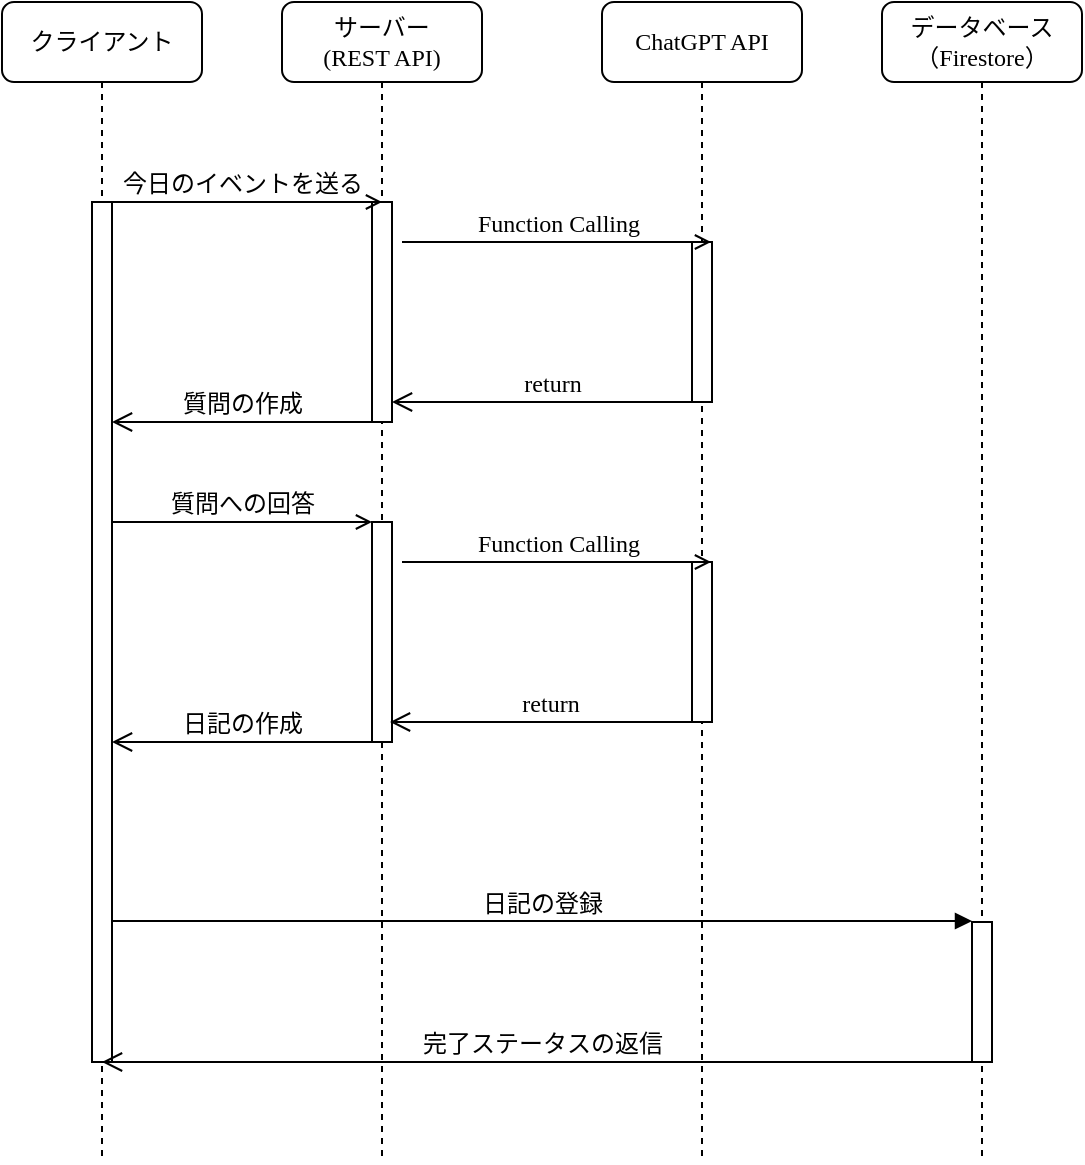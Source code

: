 <mxfile version="21.5.2" type="device">
  <diagram name="Page-1" id="13e1069c-82ec-6db2-03f1-153e76fe0fe0">
    <mxGraphModel dx="794" dy="413" grid="1" gridSize="10" guides="1" tooltips="1" connect="1" arrows="1" fold="1" page="1" pageScale="1" pageWidth="1100" pageHeight="850" background="none" math="0" shadow="0">
      <root>
        <mxCell id="0" />
        <mxCell id="1" parent="0" />
        <mxCell id="7baba1c4bc27f4b0-2" value="サーバー&lt;br&gt;(REST API)" style="shape=umlLifeline;perimeter=lifelinePerimeter;whiteSpace=wrap;html=1;container=1;collapsible=0;recursiveResize=0;outlineConnect=0;rounded=1;shadow=0;comic=0;labelBackgroundColor=none;strokeWidth=1;fontFamily=Verdana;fontSize=12;align=center;" parent="1" vertex="1">
          <mxGeometry x="240" y="80" width="100" height="580" as="geometry" />
        </mxCell>
        <mxCell id="7baba1c4bc27f4b0-10" value="" style="html=1;points=[];perimeter=orthogonalPerimeter;rounded=0;shadow=0;comic=0;labelBackgroundColor=none;strokeWidth=1;fontFamily=Verdana;fontSize=12;align=center;" parent="7baba1c4bc27f4b0-2" vertex="1">
          <mxGeometry x="45" y="100" width="10" height="110" as="geometry" />
        </mxCell>
        <mxCell id="U9_jM5iMcZSWBVQ2wkio-16" value="" style="html=1;points=[];perimeter=orthogonalPerimeter;rounded=0;shadow=0;comic=0;labelBackgroundColor=none;strokeWidth=1;fontFamily=Verdana;fontSize=12;align=center;" vertex="1" parent="7baba1c4bc27f4b0-2">
          <mxGeometry x="45" y="260" width="10" height="110" as="geometry" />
        </mxCell>
        <mxCell id="U9_jM5iMcZSWBVQ2wkio-23" value="return" style="html=1;verticalAlign=bottom;endArrow=open;endSize=8;labelBackgroundColor=none;fontFamily=Verdana;fontSize=12;edgeStyle=elbowEdgeStyle;elbow=vertical;entryX=0.9;entryY=0.906;entryDx=0;entryDy=0;entryPerimeter=0;" edge="1" parent="7baba1c4bc27f4b0-2">
          <mxGeometry relative="1" as="geometry">
            <mxPoint x="55" y="200" as="targetPoint" />
            <Array as="points">
              <mxPoint x="136" y="200" />
              <mxPoint x="166" y="200" />
            </Array>
            <mxPoint x="215.5" y="200" as="sourcePoint" />
          </mxGeometry>
        </mxCell>
        <mxCell id="7baba1c4bc27f4b0-3" value="ChatGPT API" style="shape=umlLifeline;perimeter=lifelinePerimeter;whiteSpace=wrap;html=1;container=1;collapsible=0;recursiveResize=0;outlineConnect=0;rounded=1;shadow=0;comic=0;labelBackgroundColor=none;strokeWidth=1;fontFamily=Verdana;fontSize=12;align=center;" parent="1" vertex="1">
          <mxGeometry x="400" y="80" width="100" height="580" as="geometry" />
        </mxCell>
        <mxCell id="7baba1c4bc27f4b0-13" value="" style="html=1;points=[];perimeter=orthogonalPerimeter;rounded=0;shadow=0;comic=0;labelBackgroundColor=none;strokeWidth=1;fontFamily=Verdana;fontSize=12;align=center;" parent="7baba1c4bc27f4b0-3" vertex="1">
          <mxGeometry x="45" y="120" width="10" height="80" as="geometry" />
        </mxCell>
        <mxCell id="U9_jM5iMcZSWBVQ2wkio-17" value="" style="html=1;points=[];perimeter=orthogonalPerimeter;rounded=0;shadow=0;comic=0;labelBackgroundColor=none;strokeWidth=1;fontFamily=Verdana;fontSize=12;align=center;" vertex="1" parent="7baba1c4bc27f4b0-3">
          <mxGeometry x="45" y="280" width="10" height="80" as="geometry" />
        </mxCell>
        <mxCell id="7baba1c4bc27f4b0-4" value="データベース&lt;br style=&quot;border-color: var(--border-color);&quot;&gt;（Firestore）" style="shape=umlLifeline;perimeter=lifelinePerimeter;whiteSpace=wrap;html=1;container=1;collapsible=0;recursiveResize=0;outlineConnect=0;rounded=1;shadow=0;comic=0;labelBackgroundColor=none;strokeWidth=1;fontFamily=Verdana;fontSize=12;align=center;" parent="1" vertex="1">
          <mxGeometry x="540" y="80" width="100" height="580" as="geometry" />
        </mxCell>
        <mxCell id="7baba1c4bc27f4b0-8" value="クライアント" style="shape=umlLifeline;perimeter=lifelinePerimeter;whiteSpace=wrap;html=1;container=1;collapsible=0;recursiveResize=0;outlineConnect=0;rounded=1;shadow=0;comic=0;labelBackgroundColor=none;strokeWidth=1;fontFamily=Verdana;fontSize=12;align=center;" parent="1" vertex="1">
          <mxGeometry x="100" y="80" width="100" height="580" as="geometry" />
        </mxCell>
        <mxCell id="7baba1c4bc27f4b0-9" value="" style="html=1;points=[];perimeter=orthogonalPerimeter;rounded=0;shadow=0;comic=0;labelBackgroundColor=none;strokeWidth=1;fontFamily=Verdana;fontSize=12;align=center;" parent="7baba1c4bc27f4b0-8" vertex="1">
          <mxGeometry x="45" y="100" width="10" height="430" as="geometry" />
        </mxCell>
        <mxCell id="U9_jM5iMcZSWBVQ2wkio-18" value="質問への回答" style="html=1;verticalAlign=bottom;endArrow=open;entryX=0;entryY=0;labelBackgroundColor=none;fontFamily=Verdana;fontSize=12;edgeStyle=elbowEdgeStyle;elbow=vertical;endFill=0;" edge="1" parent="7baba1c4bc27f4b0-8">
          <mxGeometry relative="1" as="geometry">
            <mxPoint x="55" y="260" as="sourcePoint" />
            <mxPoint x="185" y="260.0" as="targetPoint" />
          </mxGeometry>
        </mxCell>
        <mxCell id="U9_jM5iMcZSWBVQ2wkio-24" value="質問の作成" style="html=1;verticalAlign=bottom;endArrow=open;endSize=8;labelBackgroundColor=none;fontFamily=Verdana;fontSize=12;edgeStyle=elbowEdgeStyle;elbow=vertical;" edge="1" parent="7baba1c4bc27f4b0-8">
          <mxGeometry relative="1" as="geometry">
            <mxPoint x="55" y="210" as="targetPoint" />
            <Array as="points">
              <mxPoint x="85" y="210" />
              <mxPoint x="130" y="210" />
              <mxPoint x="160" y="210" />
            </Array>
            <mxPoint x="184.5" y="210" as="sourcePoint" />
            <mxPoint as="offset" />
          </mxGeometry>
        </mxCell>
        <mxCell id="U9_jM5iMcZSWBVQ2wkio-19" value="日記の作成" style="html=1;verticalAlign=bottom;endArrow=open;endSize=8;labelBackgroundColor=none;fontFamily=Verdana;fontSize=12;edgeStyle=elbowEdgeStyle;elbow=vertical;" edge="1" parent="7baba1c4bc27f4b0-8">
          <mxGeometry relative="1" as="geometry">
            <mxPoint x="55" y="370" as="targetPoint" />
            <Array as="points">
              <mxPoint x="130" y="370" />
              <mxPoint x="160" y="370" />
            </Array>
            <mxPoint x="185" y="370" as="sourcePoint" />
            <mxPoint as="offset" />
          </mxGeometry>
        </mxCell>
        <mxCell id="7baba1c4bc27f4b0-22" value="" style="html=1;points=[];perimeter=orthogonalPerimeter;rounded=0;shadow=0;comic=0;labelBackgroundColor=none;strokeWidth=1;fontFamily=Verdana;fontSize=12;align=center;" parent="1" vertex="1">
          <mxGeometry x="585" y="540" width="10" height="70" as="geometry" />
        </mxCell>
        <mxCell id="7baba1c4bc27f4b0-23" value="日記の登録" style="html=1;verticalAlign=bottom;endArrow=block;entryX=0;entryY=0;labelBackgroundColor=none;fontFamily=Verdana;fontSize=12;" parent="1" edge="1">
          <mxGeometry relative="1" as="geometry">
            <mxPoint x="155" y="539.5" as="sourcePoint" />
            <mxPoint x="585" y="539.5" as="targetPoint" />
          </mxGeometry>
        </mxCell>
        <mxCell id="7baba1c4bc27f4b0-11" value="今日のイベントを送る" style="html=1;verticalAlign=bottom;endArrow=open;entryX=0;entryY=0;labelBackgroundColor=none;fontFamily=Verdana;fontSize=12;edgeStyle=elbowEdgeStyle;elbow=vertical;endFill=0;" parent="1" source="7baba1c4bc27f4b0-8" edge="1">
          <mxGeometry relative="1" as="geometry">
            <mxPoint x="160" y="180" as="sourcePoint" />
            <mxPoint x="290" y="180.0" as="targetPoint" />
          </mxGeometry>
        </mxCell>
        <mxCell id="U9_jM5iMcZSWBVQ2wkio-4" value="Function Calling" style="html=1;verticalAlign=bottom;endArrow=open;labelBackgroundColor=none;fontFamily=Verdana;fontSize=12;edgeStyle=elbowEdgeStyle;elbow=vertical;endFill=0;" edge="1" parent="1">
          <mxGeometry relative="1" as="geometry">
            <mxPoint x="300" y="200" as="sourcePoint" />
            <mxPoint x="454.5" y="200" as="targetPoint" />
          </mxGeometry>
        </mxCell>
        <mxCell id="U9_jM5iMcZSWBVQ2wkio-20" value="Function Calling" style="html=1;verticalAlign=bottom;endArrow=open;labelBackgroundColor=none;fontFamily=Verdana;fontSize=12;edgeStyle=elbowEdgeStyle;elbow=vertical;endFill=0;" edge="1" parent="1">
          <mxGeometry relative="1" as="geometry">
            <mxPoint x="300" y="360" as="sourcePoint" />
            <mxPoint x="454.5" y="360" as="targetPoint" />
          </mxGeometry>
        </mxCell>
        <mxCell id="U9_jM5iMcZSWBVQ2wkio-21" value="return" style="html=1;verticalAlign=bottom;endArrow=open;endSize=8;labelBackgroundColor=none;fontFamily=Verdana;fontSize=12;edgeStyle=elbowEdgeStyle;elbow=vertical;entryX=0.9;entryY=0.906;entryDx=0;entryDy=0;entryPerimeter=0;" edge="1" parent="1" target="U9_jM5iMcZSWBVQ2wkio-16">
          <mxGeometry relative="1" as="geometry">
            <mxPoint x="300" y="440" as="targetPoint" />
            <Array as="points">
              <mxPoint x="375" y="440" />
              <mxPoint x="405" y="440" />
            </Array>
            <mxPoint x="454.5" y="440" as="sourcePoint" />
          </mxGeometry>
        </mxCell>
        <mxCell id="U9_jM5iMcZSWBVQ2wkio-26" value="完了ステータスの返信" style="html=1;verticalAlign=bottom;endArrow=open;endSize=8;labelBackgroundColor=none;fontFamily=Verdana;fontSize=12;edgeStyle=elbowEdgeStyle;elbow=vertical;entryX=0.9;entryY=0.906;entryDx=0;entryDy=0;entryPerimeter=0;" edge="1" parent="1" source="7baba1c4bc27f4b0-4">
          <mxGeometry relative="1" as="geometry">
            <mxPoint x="150" y="610" as="targetPoint" />
            <Array as="points">
              <mxPoint x="231" y="610" />
              <mxPoint x="261" y="610" />
            </Array>
            <mxPoint x="310.5" y="610" as="sourcePoint" />
          </mxGeometry>
        </mxCell>
      </root>
    </mxGraphModel>
  </diagram>
</mxfile>
